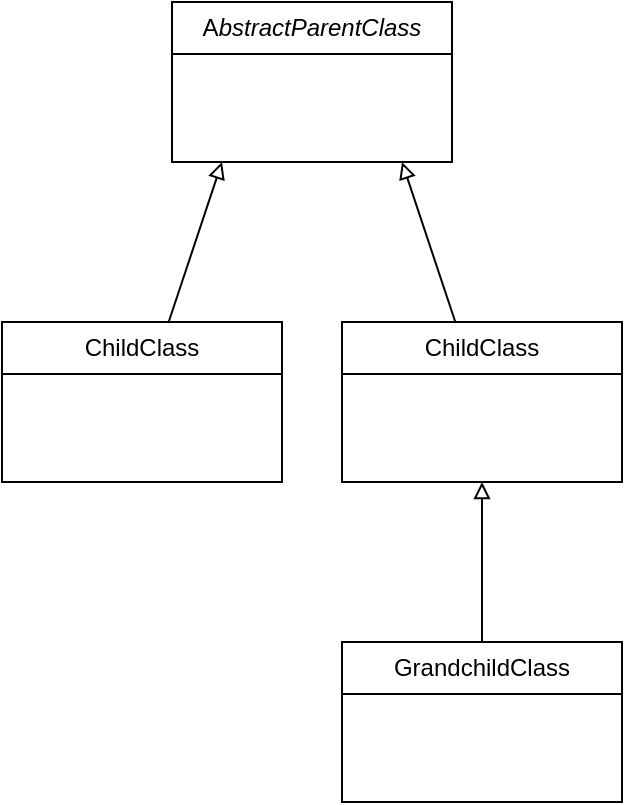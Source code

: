 <mxfile version="24.8.0">
  <diagram name="Page-1" id="Kqea6TSeY37Kms80YsSH">
    <mxGraphModel dx="1434" dy="736" grid="1" gridSize="10" guides="1" tooltips="1" connect="1" arrows="1" fold="1" page="1" pageScale="1" pageWidth="850" pageHeight="1100" math="0" shadow="0">
      <root>
        <mxCell id="0" />
        <mxCell id="1" parent="0" />
        <mxCell id="BWpB0v4Z5fKQKLOdx4N9-25" value="A&lt;i&gt;bstractParentClass&lt;/i&gt;" style="swimlane;fontStyle=0;childLayout=stackLayout;horizontal=1;startSize=26;fillColor=none;horizontalStack=0;resizeParent=1;resizeParentMax=0;resizeLast=0;collapsible=1;marginBottom=0;whiteSpace=wrap;html=1;" vertex="1" parent="1">
          <mxGeometry x="355" y="80" width="140" height="80" as="geometry" />
        </mxCell>
        <mxCell id="BWpB0v4Z5fKQKLOdx4N9-32" style="rounded=0;orthogonalLoop=1;jettySize=auto;html=1;endArrow=block;endFill=0;" edge="1" parent="1" source="BWpB0v4Z5fKQKLOdx4N9-29">
          <mxGeometry relative="1" as="geometry">
            <mxPoint x="470" y="160" as="targetPoint" />
          </mxGeometry>
        </mxCell>
        <mxCell id="BWpB0v4Z5fKQKLOdx4N9-29" value="ChildClass" style="swimlane;fontStyle=0;childLayout=stackLayout;horizontal=1;startSize=26;fillColor=none;horizontalStack=0;resizeParent=1;resizeParentMax=0;resizeLast=0;collapsible=1;marginBottom=0;whiteSpace=wrap;html=1;" vertex="1" parent="1">
          <mxGeometry x="440" y="240" width="140" height="80" as="geometry" />
        </mxCell>
        <mxCell id="BWpB0v4Z5fKQKLOdx4N9-33" style="rounded=0;orthogonalLoop=1;jettySize=auto;html=1;endArrow=block;endFill=0;" edge="1" parent="1" source="BWpB0v4Z5fKQKLOdx4N9-30">
          <mxGeometry relative="1" as="geometry">
            <mxPoint x="380" y="160" as="targetPoint" />
          </mxGeometry>
        </mxCell>
        <mxCell id="BWpB0v4Z5fKQKLOdx4N9-30" value="ChildClass" style="swimlane;fontStyle=0;childLayout=stackLayout;horizontal=1;startSize=26;fillColor=none;horizontalStack=0;resizeParent=1;resizeParentMax=0;resizeLast=0;collapsible=1;marginBottom=0;whiteSpace=wrap;html=1;" vertex="1" parent="1">
          <mxGeometry x="270" y="240" width="140" height="80" as="geometry" />
        </mxCell>
        <mxCell id="BWpB0v4Z5fKQKLOdx4N9-34" style="rounded=0;orthogonalLoop=1;jettySize=auto;html=1;entryX=0.5;entryY=1;entryDx=0;entryDy=0;endArrow=block;endFill=0;" edge="1" parent="1" source="BWpB0v4Z5fKQKLOdx4N9-31" target="BWpB0v4Z5fKQKLOdx4N9-29">
          <mxGeometry relative="1" as="geometry" />
        </mxCell>
        <mxCell id="BWpB0v4Z5fKQKLOdx4N9-31" value="GrandchildClass" style="swimlane;fontStyle=0;childLayout=stackLayout;horizontal=1;startSize=26;fillColor=none;horizontalStack=0;resizeParent=1;resizeParentMax=0;resizeLast=0;collapsible=1;marginBottom=0;whiteSpace=wrap;html=1;" vertex="1" parent="1">
          <mxGeometry x="440" y="400" width="140" height="80" as="geometry" />
        </mxCell>
      </root>
    </mxGraphModel>
  </diagram>
</mxfile>
